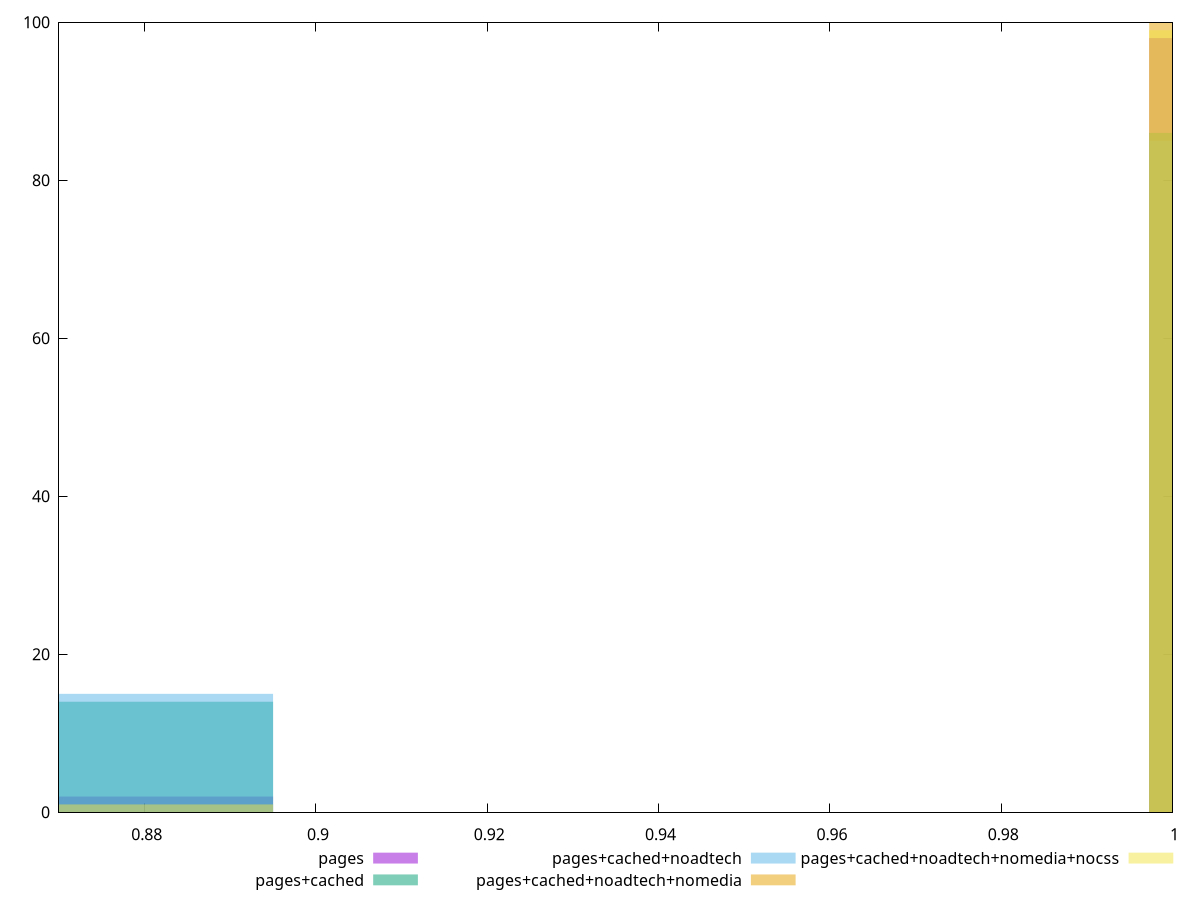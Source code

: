 reset

$pages <<EOF
1.0228494655952227 98
0.8694220457559393 2
EOF

$pagesCached <<EOF
1.0228494655952227 86
0.8694220457559393 14
EOF

$pagesCachedNoadtech <<EOF
1.0228494655952227 85
0.8694220457559393 15
EOF

$pagesCachedNoadtechNomedia <<EOF
1.0228494655952227 100
EOF

$pagesCachedNoadtechNomediaNocss <<EOF
1.0228494655952227 99
0.8694220457559393 1
EOF

set key outside below
set boxwidth 0.05114247327976113
set xrange [0.87:1]
set yrange [0:100]
set trange [0:100]
set style fill transparent solid 0.5 noborder
set terminal svg size 640, 530 enhanced background rgb 'white'
set output "report_00018_2021-02-10T15-25-16.877Z/unminified-javascript/comparison/histogram/all_score.svg"

plot $pages title "pages" with boxes, \
     $pagesCached title "pages+cached" with boxes, \
     $pagesCachedNoadtech title "pages+cached+noadtech" with boxes, \
     $pagesCachedNoadtechNomedia title "pages+cached+noadtech+nomedia" with boxes, \
     $pagesCachedNoadtechNomediaNocss title "pages+cached+noadtech+nomedia+nocss" with boxes

reset
